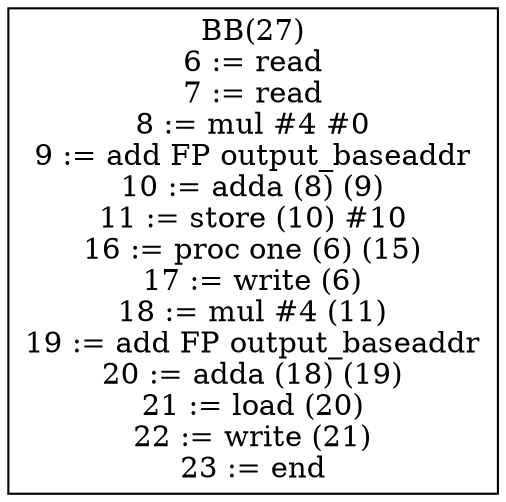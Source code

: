 digraph G {
bb27[shape = box, label = "BB(27)\n" + "6 := read\n" + "7 := read\n" + "8 := mul #4 #0\n" + "9 := add FP output_baseaddr\n" + "10 := adda (8) (9)\n" + "11 := store (10) #10\n" + "16 := proc one (6) (15)\n" + "17 := write (6)\n" + "18 := mul #4 (11)\n" + "19 := add FP output_baseaddr\n" + "20 := adda (18) (19)\n" + "21 := load (20)\n" + "22 := write (21)\n" + "23 := end\n"];
}
